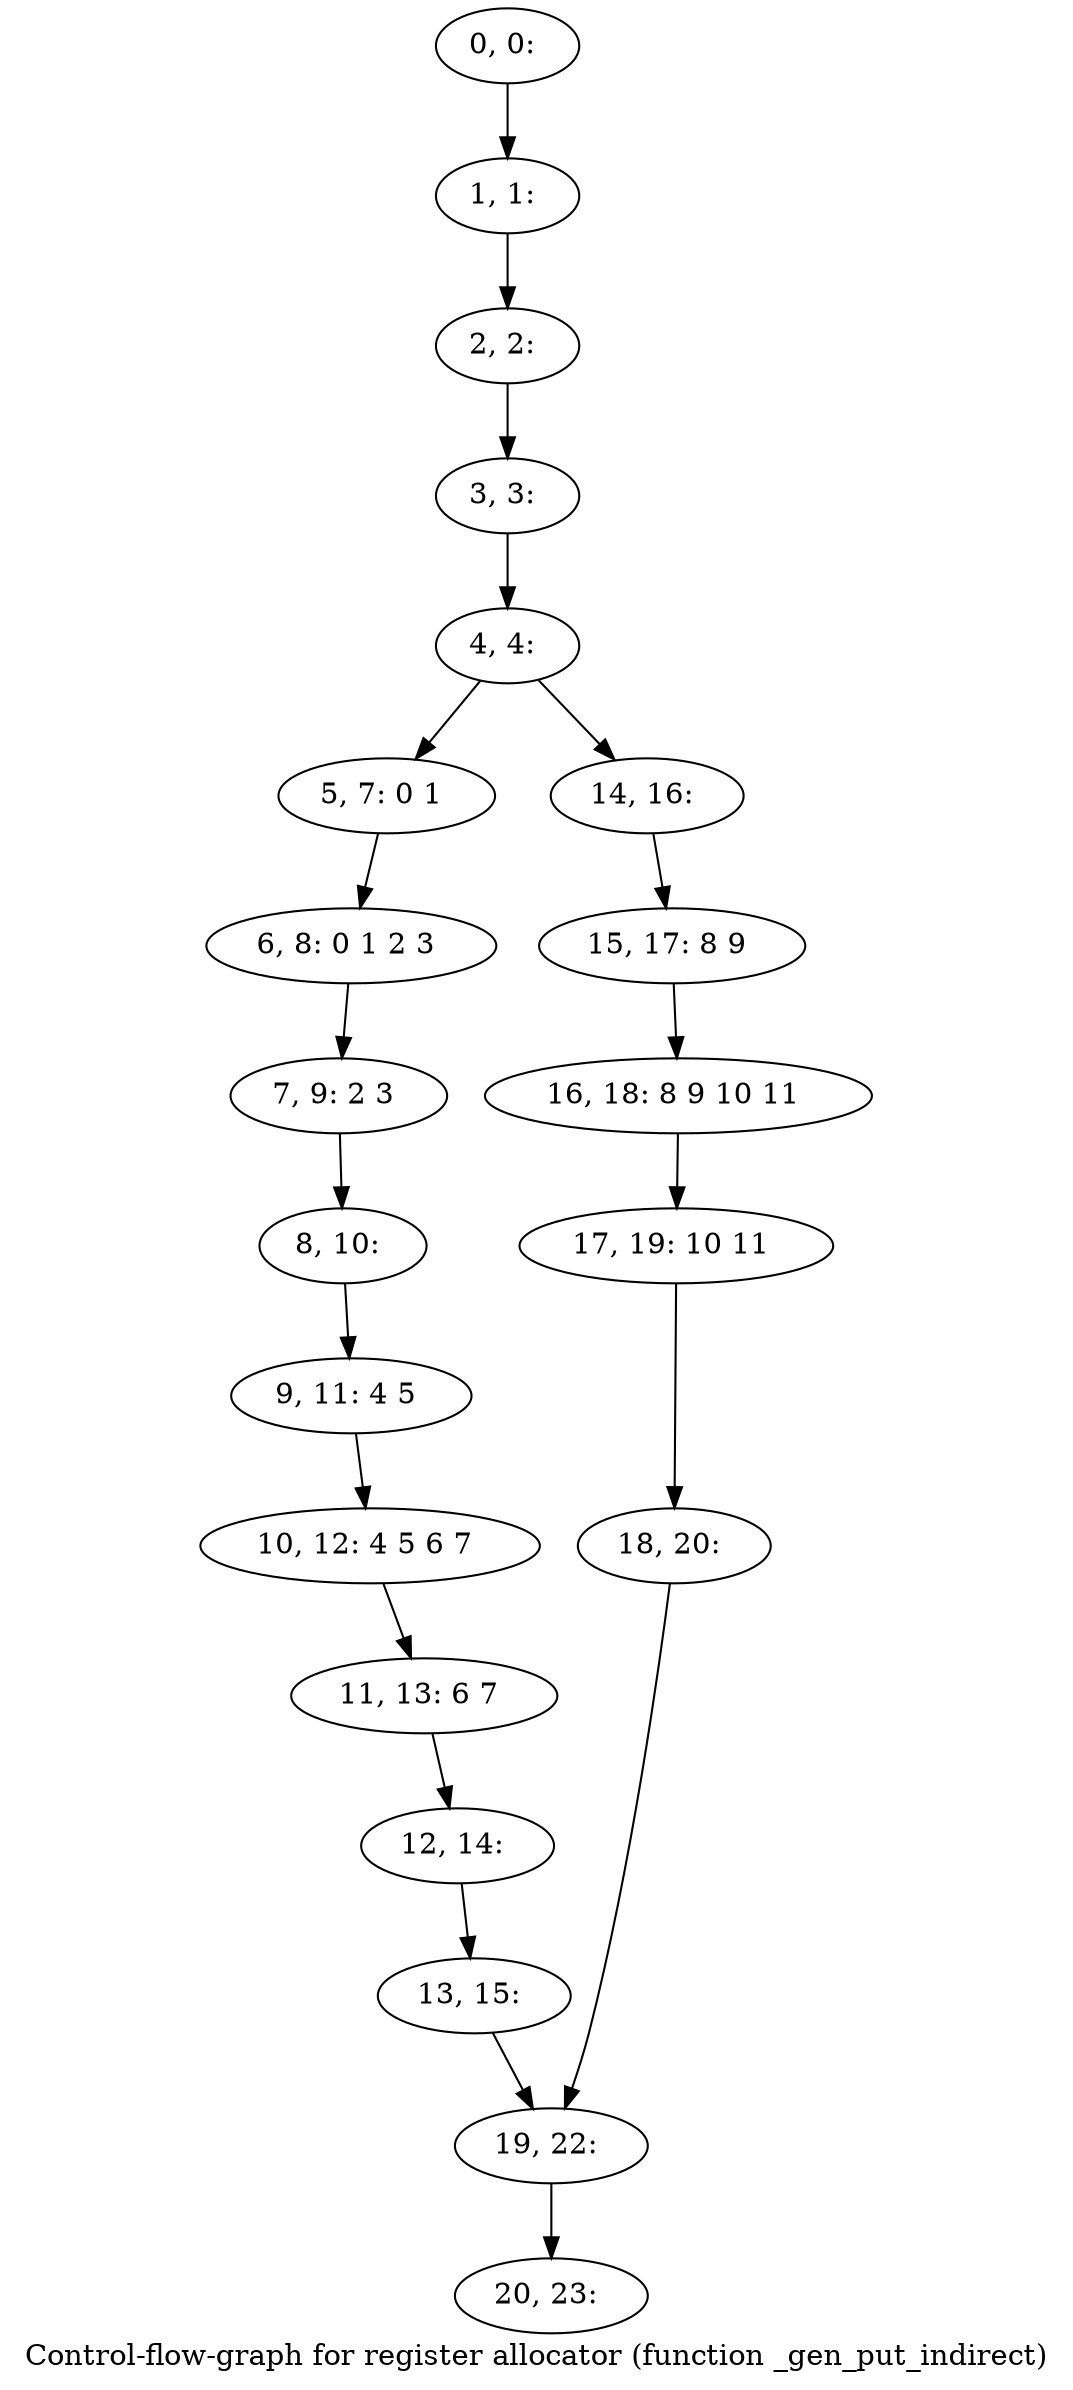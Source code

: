digraph G {
graph [label="Control-flow-graph for register allocator (function _gen_put_indirect)"]
0[label="0, 0: "];
1[label="1, 1: "];
2[label="2, 2: "];
3[label="3, 3: "];
4[label="4, 4: "];
5[label="5, 7: 0 1 "];
6[label="6, 8: 0 1 2 3 "];
7[label="7, 9: 2 3 "];
8[label="8, 10: "];
9[label="9, 11: 4 5 "];
10[label="10, 12: 4 5 6 7 "];
11[label="11, 13: 6 7 "];
12[label="12, 14: "];
13[label="13, 15: "];
14[label="14, 16: "];
15[label="15, 17: 8 9 "];
16[label="16, 18: 8 9 10 11 "];
17[label="17, 19: 10 11 "];
18[label="18, 20: "];
19[label="19, 22: "];
20[label="20, 23: "];
0->1 ;
1->2 ;
2->3 ;
3->4 ;
4->5 ;
4->14 ;
5->6 ;
6->7 ;
7->8 ;
8->9 ;
9->10 ;
10->11 ;
11->12 ;
12->13 ;
13->19 ;
14->15 ;
15->16 ;
16->17 ;
17->18 ;
18->19 ;
19->20 ;
}
